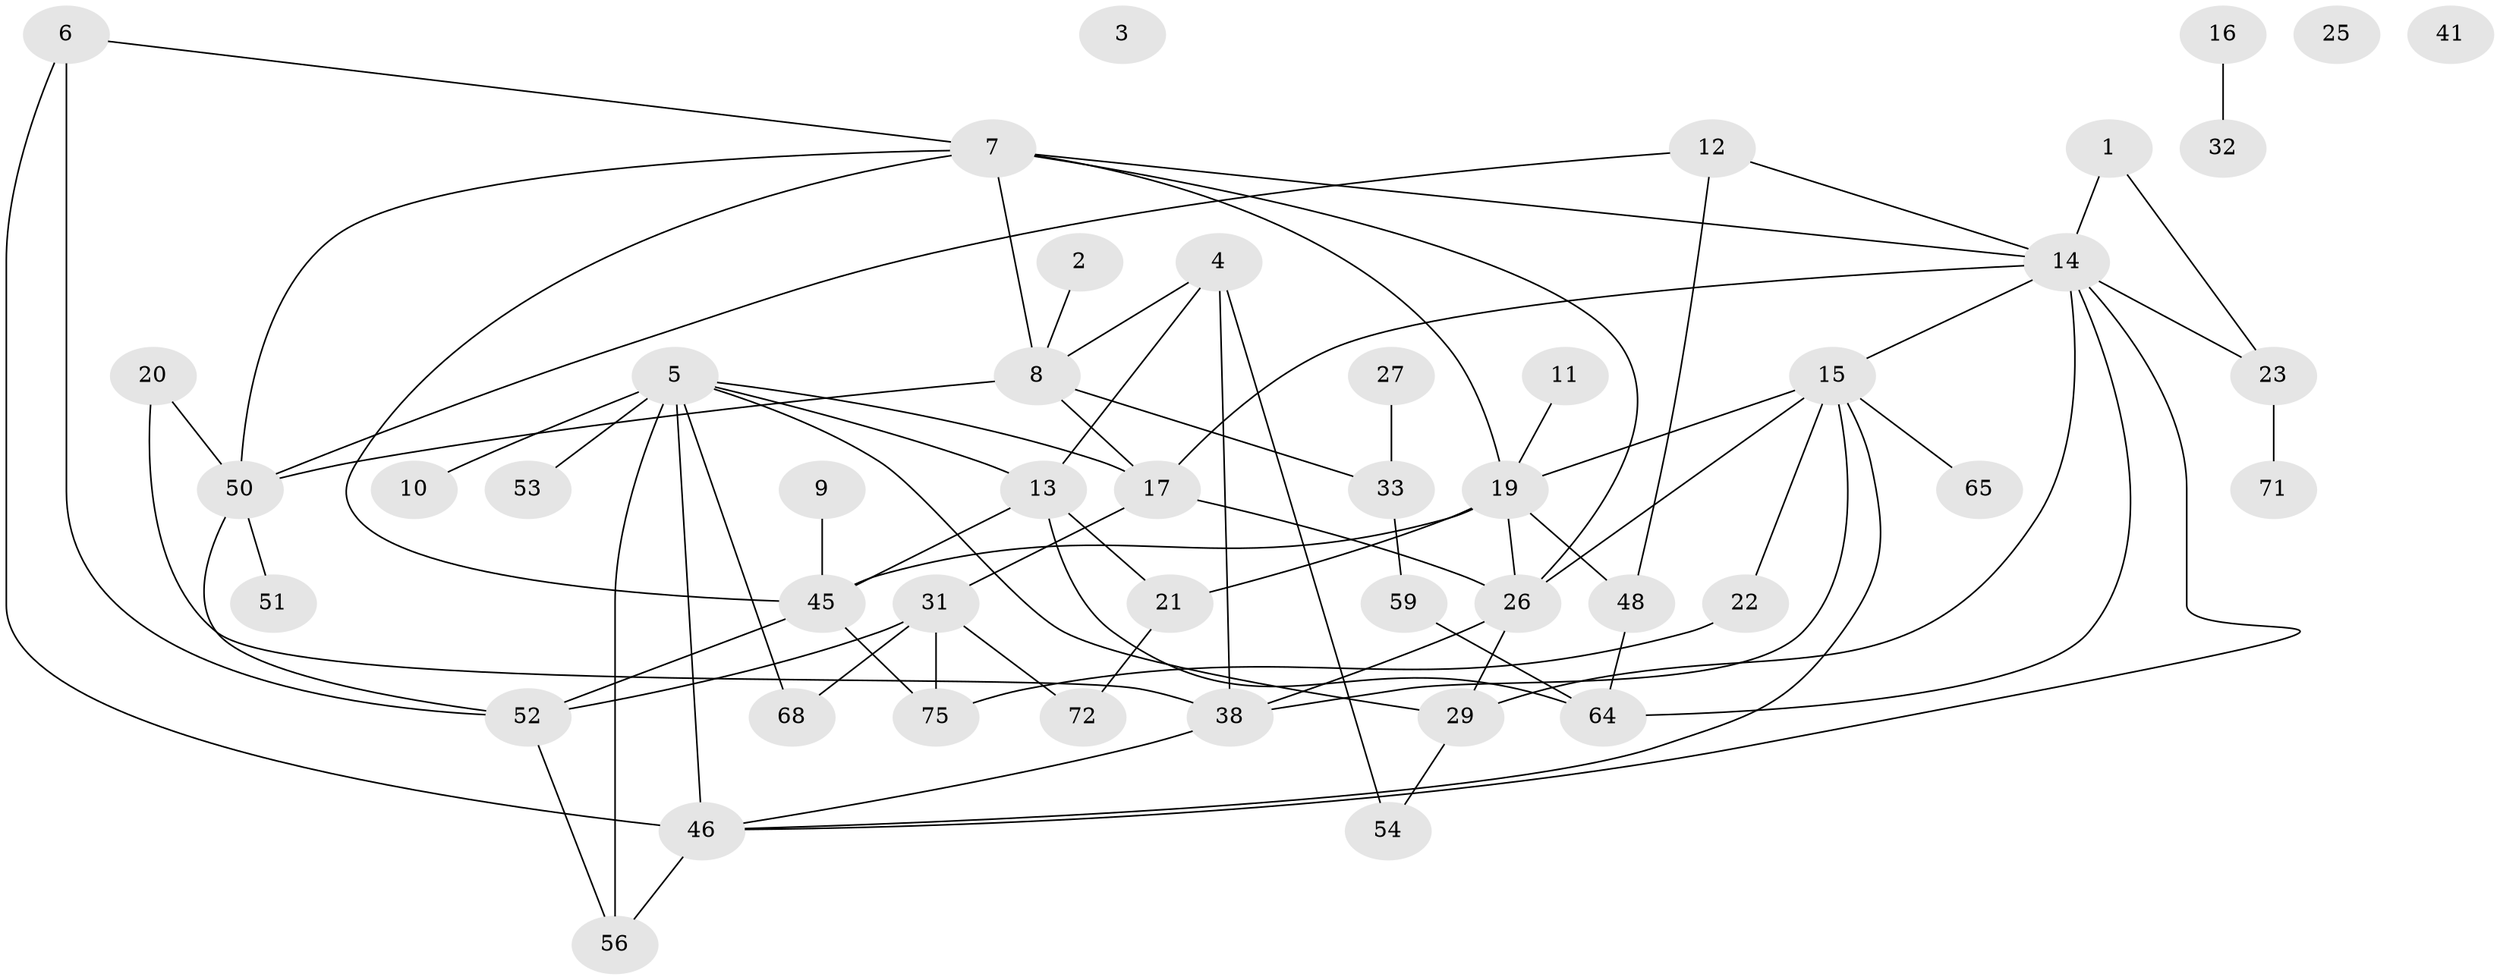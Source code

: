 // Generated by graph-tools (version 1.1) at 2025/23/03/03/25 07:23:25]
// undirected, 47 vertices, 77 edges
graph export_dot {
graph [start="1"]
  node [color=gray90,style=filled];
  1 [super="+30"];
  2;
  3;
  4 [super="+18"];
  5 [super="+74"];
  6 [super="+35"];
  7 [super="+24"];
  8 [super="+34"];
  9 [super="+40"];
  10;
  11;
  12 [super="+42"];
  13 [super="+28"];
  14 [super="+61"];
  15 [super="+44"];
  16 [super="+49"];
  17 [super="+63"];
  19 [super="+47"];
  20;
  21 [super="+36"];
  22 [super="+43"];
  23 [super="+73"];
  25;
  26 [super="+37"];
  27;
  29 [super="+39"];
  31 [super="+57"];
  32;
  33 [super="+66"];
  38 [super="+58"];
  41;
  45 [super="+55"];
  46 [super="+62"];
  48 [super="+60"];
  50 [super="+70"];
  51;
  52;
  53;
  54;
  56 [super="+69"];
  59 [super="+67"];
  64;
  65;
  68;
  71;
  72;
  75;
  1 -- 14;
  1 -- 23;
  2 -- 8;
  4 -- 13;
  4 -- 54;
  4 -- 8;
  4 -- 38;
  5 -- 10;
  5 -- 17;
  5 -- 46 [weight=2];
  5 -- 68;
  5 -- 29;
  5 -- 53;
  5 -- 56;
  5 -- 13;
  6 -- 46;
  6 -- 52;
  6 -- 7;
  7 -- 14;
  7 -- 26;
  7 -- 50;
  7 -- 8;
  7 -- 19;
  7 -- 45;
  8 -- 17 [weight=2];
  8 -- 33;
  8 -- 50;
  9 -- 45;
  11 -- 19;
  12 -- 14;
  12 -- 50;
  12 -- 48;
  13 -- 21;
  13 -- 64;
  13 -- 45;
  14 -- 17;
  14 -- 64;
  14 -- 29;
  14 -- 46;
  14 -- 23;
  14 -- 15;
  15 -- 26;
  15 -- 46;
  15 -- 65;
  15 -- 38;
  15 -- 19;
  15 -- 22;
  16 -- 32;
  17 -- 31;
  17 -- 26;
  19 -- 48;
  19 -- 21;
  19 -- 26;
  19 -- 45;
  20 -- 38;
  20 -- 50;
  21 -- 72;
  22 -- 75;
  23 -- 71;
  26 -- 38;
  26 -- 29;
  27 -- 33;
  29 -- 54;
  31 -- 52;
  31 -- 68;
  31 -- 75;
  31 -- 72;
  33 -- 59;
  38 -- 46;
  45 -- 52;
  45 -- 75;
  46 -- 56;
  48 -- 64;
  50 -- 52;
  50 -- 51;
  52 -- 56;
  59 -- 64;
}
